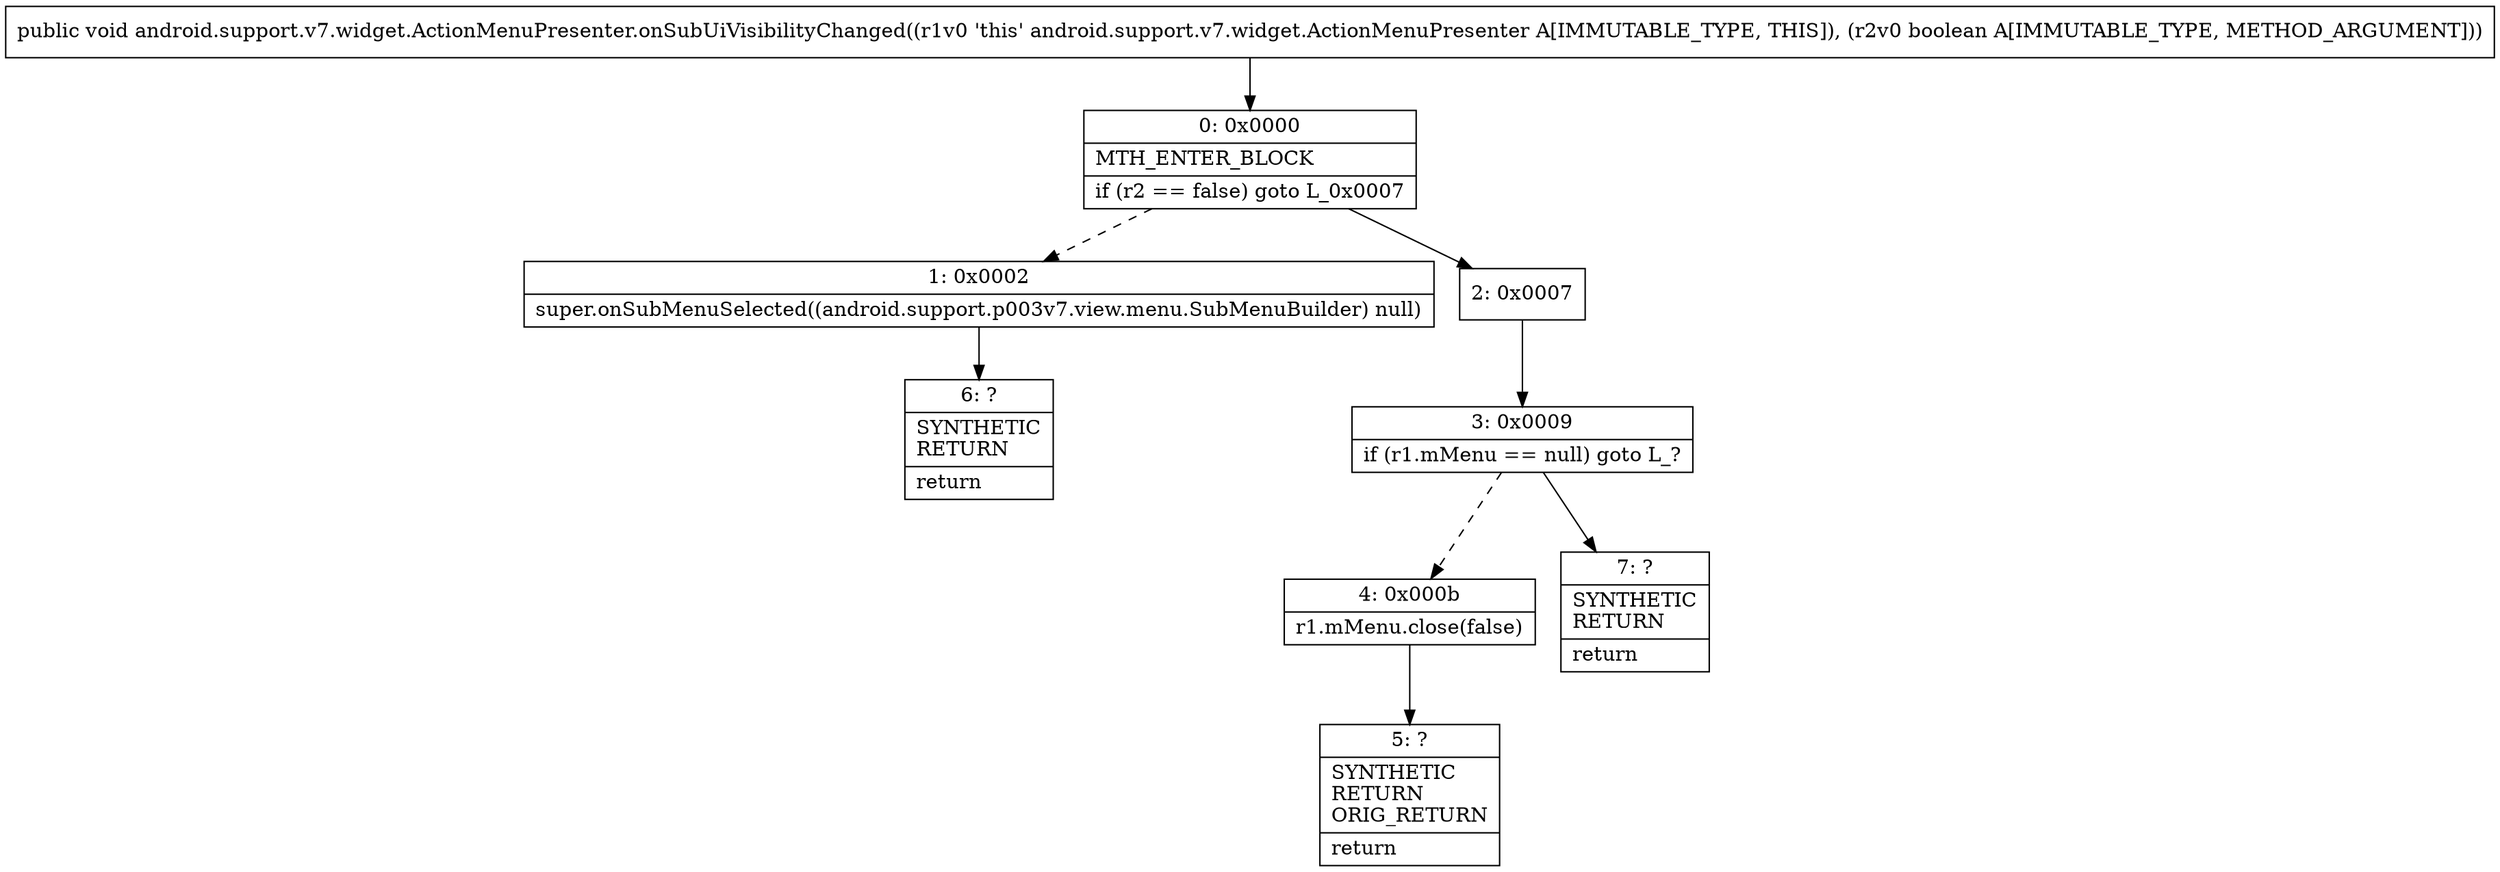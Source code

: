 digraph "CFG forandroid.support.v7.widget.ActionMenuPresenter.onSubUiVisibilityChanged(Z)V" {
Node_0 [shape=record,label="{0\:\ 0x0000|MTH_ENTER_BLOCK\l|if (r2 == false) goto L_0x0007\l}"];
Node_1 [shape=record,label="{1\:\ 0x0002|super.onSubMenuSelected((android.support.p003v7.view.menu.SubMenuBuilder) null)\l}"];
Node_2 [shape=record,label="{2\:\ 0x0007}"];
Node_3 [shape=record,label="{3\:\ 0x0009|if (r1.mMenu == null) goto L_?\l}"];
Node_4 [shape=record,label="{4\:\ 0x000b|r1.mMenu.close(false)\l}"];
Node_5 [shape=record,label="{5\:\ ?|SYNTHETIC\lRETURN\lORIG_RETURN\l|return\l}"];
Node_6 [shape=record,label="{6\:\ ?|SYNTHETIC\lRETURN\l|return\l}"];
Node_7 [shape=record,label="{7\:\ ?|SYNTHETIC\lRETURN\l|return\l}"];
MethodNode[shape=record,label="{public void android.support.v7.widget.ActionMenuPresenter.onSubUiVisibilityChanged((r1v0 'this' android.support.v7.widget.ActionMenuPresenter A[IMMUTABLE_TYPE, THIS]), (r2v0 boolean A[IMMUTABLE_TYPE, METHOD_ARGUMENT])) }"];
MethodNode -> Node_0;
Node_0 -> Node_1[style=dashed];
Node_0 -> Node_2;
Node_1 -> Node_6;
Node_2 -> Node_3;
Node_3 -> Node_4[style=dashed];
Node_3 -> Node_7;
Node_4 -> Node_5;
}

